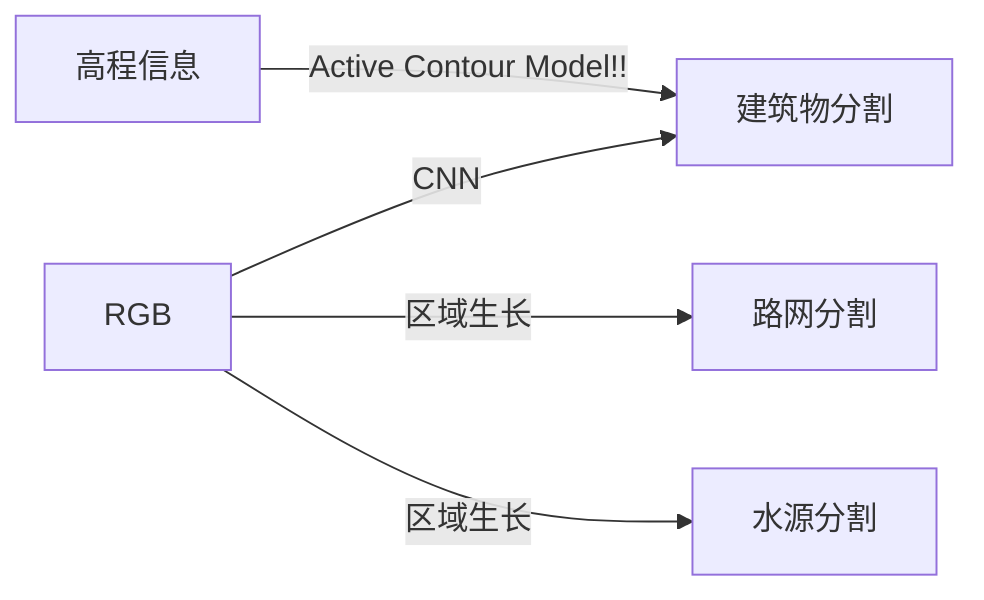 graph LR;
    A[高程信息]-- Active Contour Model!! -->B[建筑物分割];
    C[RGB]-- CNN -->B;
    C-- 区域生长 -->D[路网分割];
    C-- 区域生长 -->E[水源分割];
